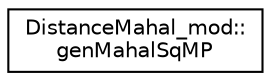 digraph "Graphical Class Hierarchy"
{
 // LATEX_PDF_SIZE
  edge [fontname="Helvetica",fontsize="10",labelfontname="Helvetica",labelfontsize="10"];
  node [fontname="Helvetica",fontsize="10",shape=record];
  rankdir="LR";
  Node0 [label="DistanceMahal_mod::\lgenMahalSqMP",height=0.2,width=0.4,color="black", fillcolor="white", style="filled",URL="$interfaceDistanceMahal__mod_1_1genMahalSqMP.html",tooltip=" "];
}
